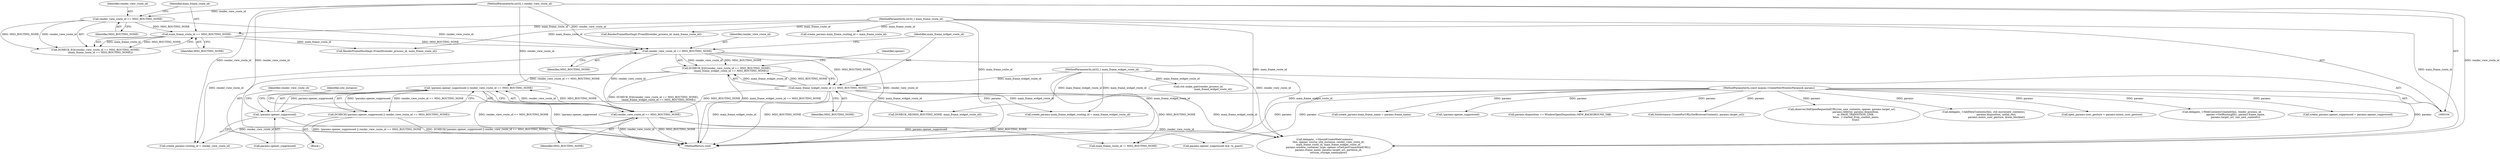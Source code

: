 digraph "0_Chrome_d18c519758c2e6043f0e1f00e2b69a55b3d7997f@API" {
"1000147" [label="(Call,!params.opener_suppressed || render_view_route_id == MSG_ROUTING_NONE)"];
"1000148" [label="(Call,!params.opener_suppressed)"];
"1000109" [label="(MethodParameterIn,const mojom::CreateNewWindowParams& params)"];
"1000119" [label="(Call,DCHECK_EQ((render_view_route_id == MSG_ROUTING_NONE),\n            (main_frame_widget_route_id == MSG_ROUTING_NONE)))"];
"1000120" [label="(Call,render_view_route_id == MSG_ROUTING_NONE)"];
"1000113" [label="(Call,render_view_route_id == MSG_ROUTING_NONE)"];
"1000106" [label="(MethodParameterIn,int32_t render_view_route_id)"];
"1000116" [label="(Call,main_frame_route_id == MSG_ROUTING_NONE)"];
"1000107" [label="(MethodParameterIn,int32_t main_frame_route_id)"];
"1000123" [label="(Call,main_frame_widget_route_id == MSG_ROUTING_NONE)"];
"1000108" [label="(MethodParameterIn,int32_t main_frame_widget_route_id)"];
"1000152" [label="(Call,render_view_route_id == MSG_ROUTING_NONE)"];
"1000146" [label="(Call,DCHECK(!params.opener_suppressed || render_view_route_id == MSG_ROUTING_NONE))"];
"1000108" [label="(MethodParameterIn,int32_t main_frame_widget_route_id)"];
"1000365" [label="(Call,delegate_->WebContentsCreated(this, render_process_id,\n                                  opener->GetRoutingID(), params.frame_name,\n                                  params.target_url, raw_new_contents))"];
"1000116" [label="(Call,main_frame_route_id == MSG_ROUTING_NONE)"];
"1000268" [label="(Call,create_params.opener_suppressed = params.opener_suppressed)"];
"1000109" [label="(MethodParameterIn,const mojom::CreateNewWindowParams& params)"];
"1000111" [label="(Block,)"];
"1000439" [label="(Call,open_params.user_gesture = params.mimic_user_gesture)"];
"1000117" [label="(Identifier,main_frame_route_id)"];
"1000125" [label="(Identifier,MSG_ROUTING_NONE)"];
"1000138" [label="(Call,RenderFrameHostImpl::FromID(render_process_id, main_frame_route_id))"];
"1000355" [label="(Call,std::make_pair(render_process_id,\n                                     main_frame_widget_route_id))"];
"1000106" [label="(MethodParameterIn,int32_t render_view_route_id)"];
"1000464" [label="(MethodReturn,void)"];
"1000114" [label="(Identifier,render_view_route_id)"];
"1000157" [label="(Identifier,site_instance)"];
"1000251" [label="(Call,create_params.main_frame_name = params.frame_name)"];
"1000333" [label="(Call,!params.opener_suppressed)"];
"1000120" [label="(Call,render_view_route_id == MSG_ROUTING_NONE)"];
"1000115" [label="(Identifier,MSG_ROUTING_NONE)"];
"1000290" [label="(Call,main_frame_route_id != MSG_ROUTING_NONE)"];
"1000225" [label="(Call,RenderFrameHostImpl::FromID(render_process_id, main_frame_route_id))"];
"1000127" [label="(Identifier,opener)"];
"1000119" [label="(Call,DCHECK_EQ((render_view_route_id == MSG_ROUTING_NONE),\n            (main_frame_widget_route_id == MSG_ROUTING_NONE)))"];
"1000124" [label="(Identifier,main_frame_widget_route_id)"];
"1000236" [label="(Call,create_params.routing_id = render_view_route_id)"];
"1000113" [label="(Call,render_view_route_id == MSG_ROUTING_NONE)"];
"1000118" [label="(Identifier,MSG_ROUTING_NONE)"];
"1000276" [label="(Call,params.disposition == WindowOpenDisposition::NEW_BACKGROUND_TAB)"];
"1000123" [label="(Call,main_frame_widget_route_id == MSG_ROUTING_NONE)"];
"1000147" [label="(Call,!params.opener_suppressed || render_view_route_id == MSG_ROUTING_NONE)"];
"1000152" [label="(Call,render_view_route_id == MSG_ROUTING_NONE)"];
"1000112" [label="(Call,DCHECK_EQ((render_view_route_id == MSG_ROUTING_NONE),\n            (main_frame_route_id == MSG_ROUTING_NONE)))"];
"1000241" [label="(Call,create_params.main_frame_routing_id = main_frame_route_id)"];
"1000159" [label="(Call,params.opener_suppressed && !is_guest)"];
"1000349" [label="(Call,DCHECK_NE(MSG_ROUTING_NONE, main_frame_widget_route_id))"];
"1000165" [label="(Call,SiteInstance::CreateForURL(GetBrowserContext(), params.target_url))"];
"1000149" [label="(Call,params.opener_suppressed)"];
"1000246" [label="(Call,create_params.main_frame_widget_routing_id = main_frame_widget_route_id)"];
"1000107" [label="(MethodParameterIn,int32_t main_frame_route_id)"];
"1000381" [label="(Call,observer.DidOpenRequestedURL(raw_new_contents, opener, params.target_url,\n                                   params.referrer, params.disposition,\n                                   ui::PAGE_TRANSITION_LINK,\n                                   false,  // started_from_context_menu\n                                   true))"];
"1000148" [label="(Call,!params.opener_suppressed)"];
"1000202" [label="(Call,delegate_->ShouldCreateWebContents(\n          this, opener, source_site_instance, render_view_route_id,\n          main_frame_route_id, main_frame_widget_route_id,\n          params.window_container_type, opener->GetLastCommittedURL(),\n          params.frame_name, params.target_url, partition_id,\n          session_storage_namespace))"];
"1000122" [label="(Identifier,MSG_ROUTING_NONE)"];
"1000154" [label="(Identifier,MSG_ROUTING_NONE)"];
"1000146" [label="(Call,DCHECK(!params.opener_suppressed || render_view_route_id == MSG_ROUTING_NONE))"];
"1000153" [label="(Identifier,render_view_route_id)"];
"1000121" [label="(Identifier,render_view_route_id)"];
"1000417" [label="(Call,delegate_->AddNewContents(this, std::move(new_contents),\n                                params.disposition, initial_rect,\n                                params.mimic_user_gesture, &was_blocked))"];
"1000147" -> "1000146"  [label="AST: "];
"1000147" -> "1000148"  [label="CFG: "];
"1000147" -> "1000152"  [label="CFG: "];
"1000148" -> "1000147"  [label="AST: "];
"1000152" -> "1000147"  [label="AST: "];
"1000146" -> "1000147"  [label="CFG: "];
"1000147" -> "1000464"  [label="DDG: render_view_route_id == MSG_ROUTING_NONE"];
"1000147" -> "1000464"  [label="DDG: !params.opener_suppressed"];
"1000147" -> "1000146"  [label="DDG: !params.opener_suppressed"];
"1000147" -> "1000146"  [label="DDG: render_view_route_id == MSG_ROUTING_NONE"];
"1000148" -> "1000147"  [label="DDG: params.opener_suppressed"];
"1000119" -> "1000147"  [label="DDG: render_view_route_id == MSG_ROUTING_NONE"];
"1000152" -> "1000147"  [label="DDG: render_view_route_id"];
"1000152" -> "1000147"  [label="DDG: MSG_ROUTING_NONE"];
"1000148" -> "1000149"  [label="CFG: "];
"1000149" -> "1000148"  [label="AST: "];
"1000153" -> "1000148"  [label="CFG: "];
"1000109" -> "1000148"  [label="DDG: params"];
"1000148" -> "1000159"  [label="DDG: params.opener_suppressed"];
"1000109" -> "1000104"  [label="AST: "];
"1000109" -> "1000464"  [label="DDG: params"];
"1000109" -> "1000159"  [label="DDG: params"];
"1000109" -> "1000165"  [label="DDG: params"];
"1000109" -> "1000202"  [label="DDG: params"];
"1000109" -> "1000251"  [label="DDG: params"];
"1000109" -> "1000268"  [label="DDG: params"];
"1000109" -> "1000276"  [label="DDG: params"];
"1000109" -> "1000333"  [label="DDG: params"];
"1000109" -> "1000365"  [label="DDG: params"];
"1000109" -> "1000381"  [label="DDG: params"];
"1000109" -> "1000417"  [label="DDG: params"];
"1000109" -> "1000439"  [label="DDG: params"];
"1000119" -> "1000111"  [label="AST: "];
"1000119" -> "1000123"  [label="CFG: "];
"1000120" -> "1000119"  [label="AST: "];
"1000123" -> "1000119"  [label="AST: "];
"1000127" -> "1000119"  [label="CFG: "];
"1000119" -> "1000464"  [label="DDG: main_frame_widget_route_id == MSG_ROUTING_NONE"];
"1000119" -> "1000464"  [label="DDG: DCHECK_EQ((render_view_route_id == MSG_ROUTING_NONE),\n            (main_frame_widget_route_id == MSG_ROUTING_NONE))"];
"1000120" -> "1000119"  [label="DDG: render_view_route_id"];
"1000120" -> "1000119"  [label="DDG: MSG_ROUTING_NONE"];
"1000123" -> "1000119"  [label="DDG: main_frame_widget_route_id"];
"1000123" -> "1000119"  [label="DDG: MSG_ROUTING_NONE"];
"1000120" -> "1000122"  [label="CFG: "];
"1000121" -> "1000120"  [label="AST: "];
"1000122" -> "1000120"  [label="AST: "];
"1000124" -> "1000120"  [label="CFG: "];
"1000120" -> "1000464"  [label="DDG: render_view_route_id"];
"1000113" -> "1000120"  [label="DDG: render_view_route_id"];
"1000106" -> "1000120"  [label="DDG: render_view_route_id"];
"1000116" -> "1000120"  [label="DDG: MSG_ROUTING_NONE"];
"1000120" -> "1000123"  [label="DDG: MSG_ROUTING_NONE"];
"1000120" -> "1000152"  [label="DDG: render_view_route_id"];
"1000120" -> "1000202"  [label="DDG: render_view_route_id"];
"1000120" -> "1000236"  [label="DDG: render_view_route_id"];
"1000113" -> "1000112"  [label="AST: "];
"1000113" -> "1000115"  [label="CFG: "];
"1000114" -> "1000113"  [label="AST: "];
"1000115" -> "1000113"  [label="AST: "];
"1000117" -> "1000113"  [label="CFG: "];
"1000113" -> "1000112"  [label="DDG: render_view_route_id"];
"1000113" -> "1000112"  [label="DDG: MSG_ROUTING_NONE"];
"1000106" -> "1000113"  [label="DDG: render_view_route_id"];
"1000113" -> "1000116"  [label="DDG: MSG_ROUTING_NONE"];
"1000106" -> "1000104"  [label="AST: "];
"1000106" -> "1000464"  [label="DDG: render_view_route_id"];
"1000106" -> "1000152"  [label="DDG: render_view_route_id"];
"1000106" -> "1000202"  [label="DDG: render_view_route_id"];
"1000106" -> "1000236"  [label="DDG: render_view_route_id"];
"1000116" -> "1000112"  [label="AST: "];
"1000116" -> "1000118"  [label="CFG: "];
"1000117" -> "1000116"  [label="AST: "];
"1000118" -> "1000116"  [label="AST: "];
"1000112" -> "1000116"  [label="CFG: "];
"1000116" -> "1000112"  [label="DDG: main_frame_route_id"];
"1000116" -> "1000112"  [label="DDG: MSG_ROUTING_NONE"];
"1000107" -> "1000116"  [label="DDG: main_frame_route_id"];
"1000116" -> "1000138"  [label="DDG: main_frame_route_id"];
"1000107" -> "1000104"  [label="AST: "];
"1000107" -> "1000464"  [label="DDG: main_frame_route_id"];
"1000107" -> "1000138"  [label="DDG: main_frame_route_id"];
"1000107" -> "1000202"  [label="DDG: main_frame_route_id"];
"1000107" -> "1000225"  [label="DDG: main_frame_route_id"];
"1000107" -> "1000241"  [label="DDG: main_frame_route_id"];
"1000107" -> "1000290"  [label="DDG: main_frame_route_id"];
"1000123" -> "1000125"  [label="CFG: "];
"1000124" -> "1000123"  [label="AST: "];
"1000125" -> "1000123"  [label="AST: "];
"1000123" -> "1000464"  [label="DDG: MSG_ROUTING_NONE"];
"1000123" -> "1000464"  [label="DDG: main_frame_widget_route_id"];
"1000108" -> "1000123"  [label="DDG: main_frame_widget_route_id"];
"1000123" -> "1000152"  [label="DDG: MSG_ROUTING_NONE"];
"1000123" -> "1000202"  [label="DDG: main_frame_widget_route_id"];
"1000123" -> "1000246"  [label="DDG: main_frame_widget_route_id"];
"1000123" -> "1000290"  [label="DDG: MSG_ROUTING_NONE"];
"1000123" -> "1000349"  [label="DDG: main_frame_widget_route_id"];
"1000108" -> "1000104"  [label="AST: "];
"1000108" -> "1000464"  [label="DDG: main_frame_widget_route_id"];
"1000108" -> "1000202"  [label="DDG: main_frame_widget_route_id"];
"1000108" -> "1000246"  [label="DDG: main_frame_widget_route_id"];
"1000108" -> "1000349"  [label="DDG: main_frame_widget_route_id"];
"1000108" -> "1000355"  [label="DDG: main_frame_widget_route_id"];
"1000152" -> "1000154"  [label="CFG: "];
"1000153" -> "1000152"  [label="AST: "];
"1000154" -> "1000152"  [label="AST: "];
"1000152" -> "1000464"  [label="DDG: render_view_route_id"];
"1000152" -> "1000464"  [label="DDG: MSG_ROUTING_NONE"];
"1000152" -> "1000202"  [label="DDG: render_view_route_id"];
"1000152" -> "1000236"  [label="DDG: render_view_route_id"];
"1000152" -> "1000290"  [label="DDG: MSG_ROUTING_NONE"];
"1000146" -> "1000111"  [label="AST: "];
"1000157" -> "1000146"  [label="CFG: "];
"1000146" -> "1000464"  [label="DDG: DCHECK(!params.opener_suppressed || render_view_route_id == MSG_ROUTING_NONE)"];
"1000146" -> "1000464"  [label="DDG: !params.opener_suppressed || render_view_route_id == MSG_ROUTING_NONE"];
}
